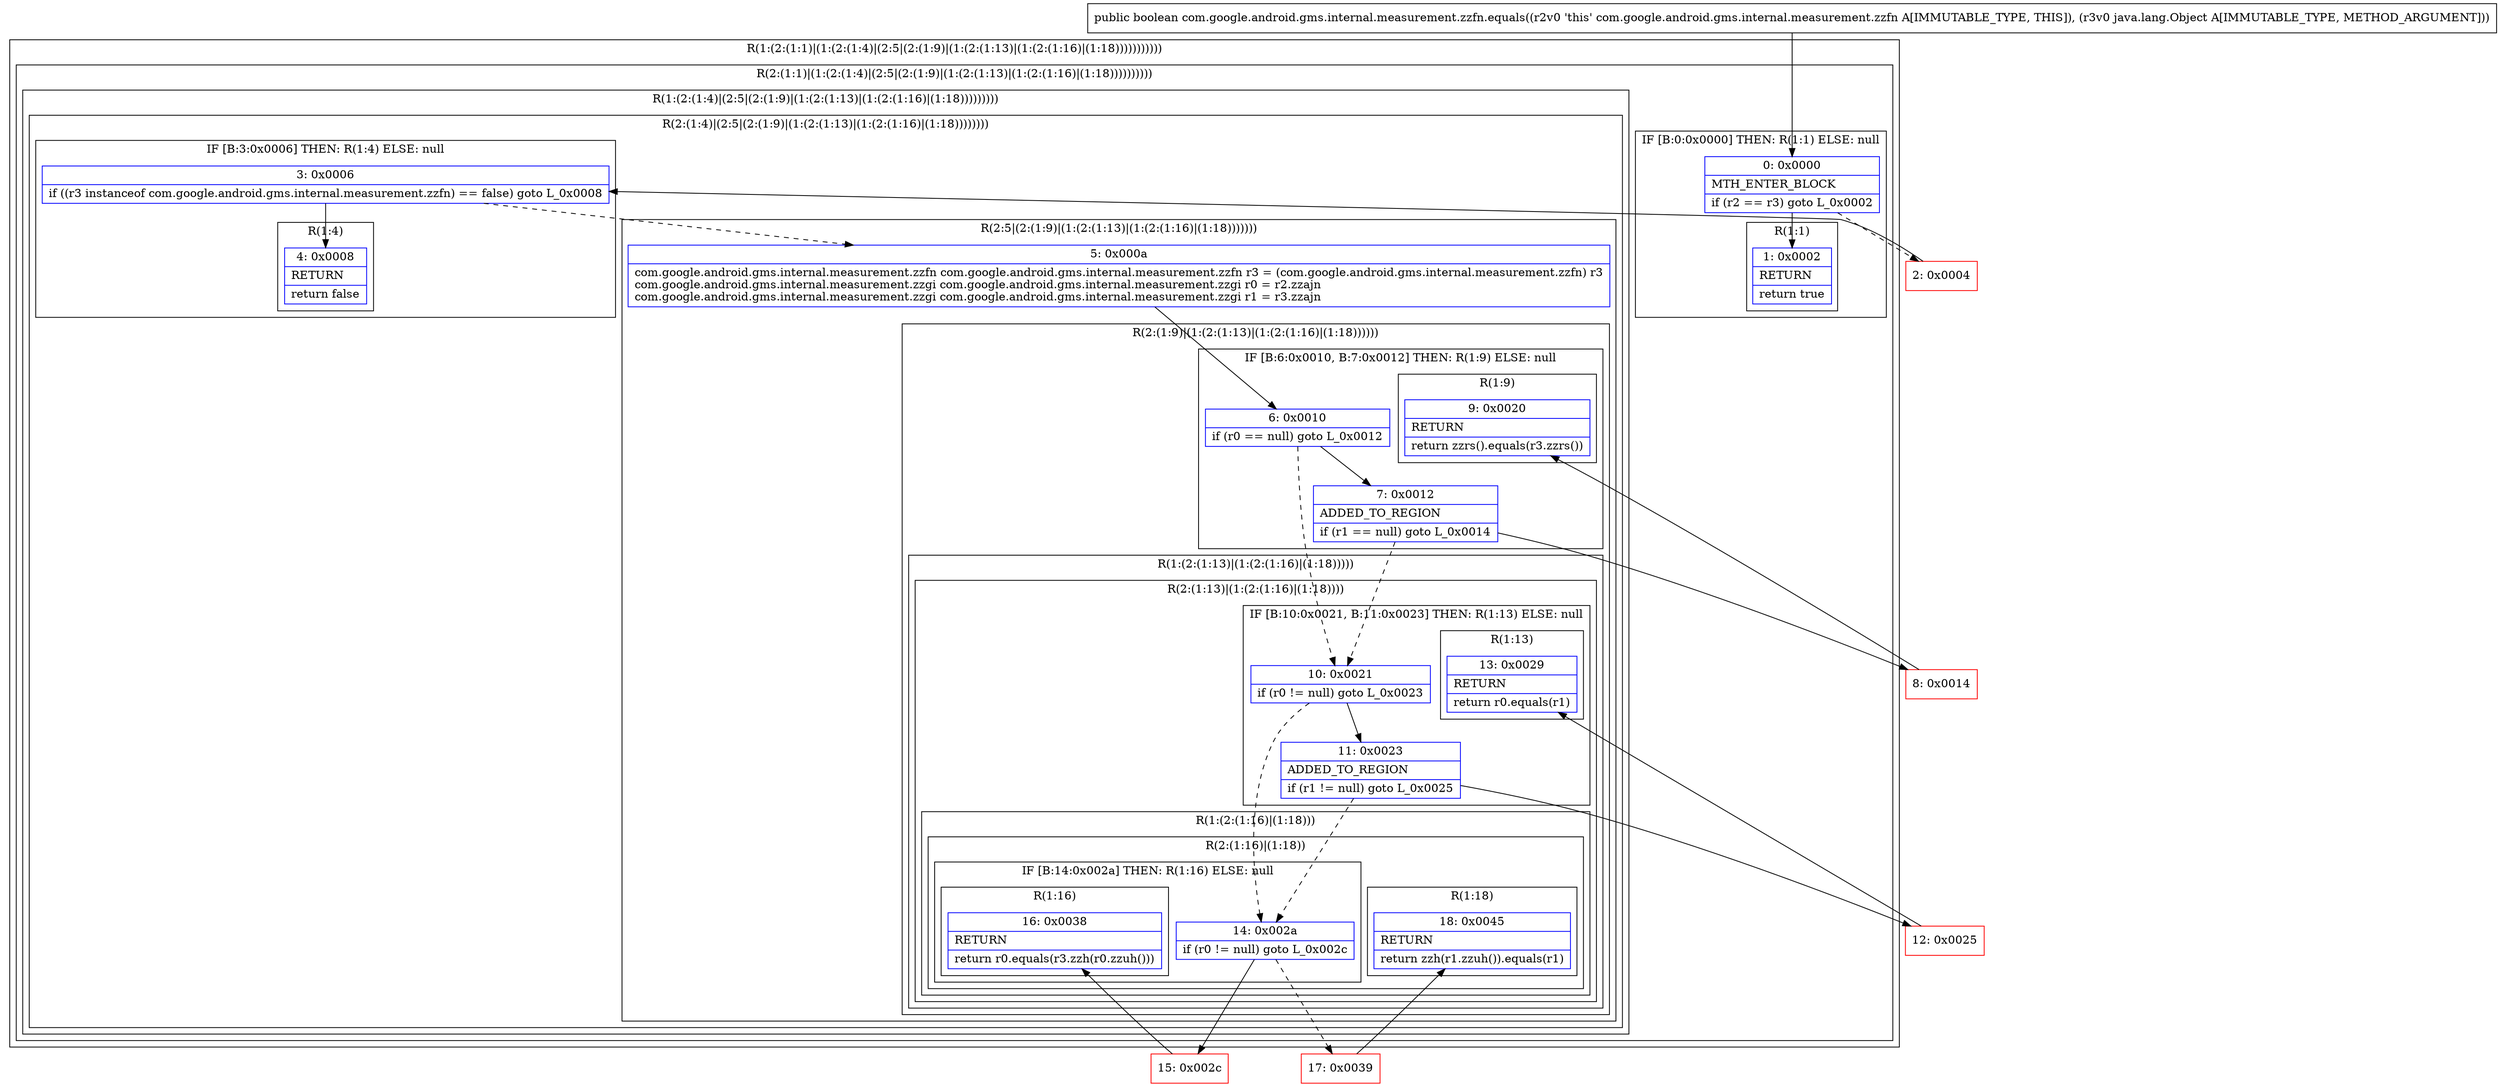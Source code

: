 digraph "CFG forcom.google.android.gms.internal.measurement.zzfn.equals(Ljava\/lang\/Object;)Z" {
subgraph cluster_Region_1847278561 {
label = "R(1:(2:(1:1)|(1:(2:(1:4)|(2:5|(2:(1:9)|(1:(2:(1:13)|(1:(2:(1:16)|(1:18)))))))))))";
node [shape=record,color=blue];
subgraph cluster_Region_225932364 {
label = "R(2:(1:1)|(1:(2:(1:4)|(2:5|(2:(1:9)|(1:(2:(1:13)|(1:(2:(1:16)|(1:18))))))))))";
node [shape=record,color=blue];
subgraph cluster_IfRegion_852892652 {
label = "IF [B:0:0x0000] THEN: R(1:1) ELSE: null";
node [shape=record,color=blue];
Node_0 [shape=record,label="{0\:\ 0x0000|MTH_ENTER_BLOCK\l|if (r2 == r3) goto L_0x0002\l}"];
subgraph cluster_Region_1621793664 {
label = "R(1:1)";
node [shape=record,color=blue];
Node_1 [shape=record,label="{1\:\ 0x0002|RETURN\l|return true\l}"];
}
}
subgraph cluster_Region_1473867847 {
label = "R(1:(2:(1:4)|(2:5|(2:(1:9)|(1:(2:(1:13)|(1:(2:(1:16)|(1:18)))))))))";
node [shape=record,color=blue];
subgraph cluster_Region_1639627748 {
label = "R(2:(1:4)|(2:5|(2:(1:9)|(1:(2:(1:13)|(1:(2:(1:16)|(1:18))))))))";
node [shape=record,color=blue];
subgraph cluster_IfRegion_1664210244 {
label = "IF [B:3:0x0006] THEN: R(1:4) ELSE: null";
node [shape=record,color=blue];
Node_3 [shape=record,label="{3\:\ 0x0006|if ((r3 instanceof com.google.android.gms.internal.measurement.zzfn) == false) goto L_0x0008\l}"];
subgraph cluster_Region_1475556409 {
label = "R(1:4)";
node [shape=record,color=blue];
Node_4 [shape=record,label="{4\:\ 0x0008|RETURN\l|return false\l}"];
}
}
subgraph cluster_Region_304737562 {
label = "R(2:5|(2:(1:9)|(1:(2:(1:13)|(1:(2:(1:16)|(1:18)))))))";
node [shape=record,color=blue];
Node_5 [shape=record,label="{5\:\ 0x000a|com.google.android.gms.internal.measurement.zzfn com.google.android.gms.internal.measurement.zzfn r3 = (com.google.android.gms.internal.measurement.zzfn) r3\lcom.google.android.gms.internal.measurement.zzgi com.google.android.gms.internal.measurement.zzgi r0 = r2.zzajn\lcom.google.android.gms.internal.measurement.zzgi com.google.android.gms.internal.measurement.zzgi r1 = r3.zzajn\l}"];
subgraph cluster_Region_1261714888 {
label = "R(2:(1:9)|(1:(2:(1:13)|(1:(2:(1:16)|(1:18))))))";
node [shape=record,color=blue];
subgraph cluster_IfRegion_558950851 {
label = "IF [B:6:0x0010, B:7:0x0012] THEN: R(1:9) ELSE: null";
node [shape=record,color=blue];
Node_6 [shape=record,label="{6\:\ 0x0010|if (r0 == null) goto L_0x0012\l}"];
Node_7 [shape=record,label="{7\:\ 0x0012|ADDED_TO_REGION\l|if (r1 == null) goto L_0x0014\l}"];
subgraph cluster_Region_541377019 {
label = "R(1:9)";
node [shape=record,color=blue];
Node_9 [shape=record,label="{9\:\ 0x0020|RETURN\l|return zzrs().equals(r3.zzrs())\l}"];
}
}
subgraph cluster_Region_2137377489 {
label = "R(1:(2:(1:13)|(1:(2:(1:16)|(1:18)))))";
node [shape=record,color=blue];
subgraph cluster_Region_303278988 {
label = "R(2:(1:13)|(1:(2:(1:16)|(1:18))))";
node [shape=record,color=blue];
subgraph cluster_IfRegion_2085388750 {
label = "IF [B:10:0x0021, B:11:0x0023] THEN: R(1:13) ELSE: null";
node [shape=record,color=blue];
Node_10 [shape=record,label="{10\:\ 0x0021|if (r0 != null) goto L_0x0023\l}"];
Node_11 [shape=record,label="{11\:\ 0x0023|ADDED_TO_REGION\l|if (r1 != null) goto L_0x0025\l}"];
subgraph cluster_Region_2055326885 {
label = "R(1:13)";
node [shape=record,color=blue];
Node_13 [shape=record,label="{13\:\ 0x0029|RETURN\l|return r0.equals(r1)\l}"];
}
}
subgraph cluster_Region_1544492811 {
label = "R(1:(2:(1:16)|(1:18)))";
node [shape=record,color=blue];
subgraph cluster_Region_910142271 {
label = "R(2:(1:16)|(1:18))";
node [shape=record,color=blue];
subgraph cluster_IfRegion_422776298 {
label = "IF [B:14:0x002a] THEN: R(1:16) ELSE: null";
node [shape=record,color=blue];
Node_14 [shape=record,label="{14\:\ 0x002a|if (r0 != null) goto L_0x002c\l}"];
subgraph cluster_Region_724115200 {
label = "R(1:16)";
node [shape=record,color=blue];
Node_16 [shape=record,label="{16\:\ 0x0038|RETURN\l|return r0.equals(r3.zzh(r0.zzuh()))\l}"];
}
}
subgraph cluster_Region_1057743358 {
label = "R(1:18)";
node [shape=record,color=blue];
Node_18 [shape=record,label="{18\:\ 0x0045|RETURN\l|return zzh(r1.zzuh()).equals(r1)\l}"];
}
}
}
}
}
}
}
}
}
}
}
Node_2 [shape=record,color=red,label="{2\:\ 0x0004}"];
Node_8 [shape=record,color=red,label="{8\:\ 0x0014}"];
Node_12 [shape=record,color=red,label="{12\:\ 0x0025}"];
Node_15 [shape=record,color=red,label="{15\:\ 0x002c}"];
Node_17 [shape=record,color=red,label="{17\:\ 0x0039}"];
MethodNode[shape=record,label="{public boolean com.google.android.gms.internal.measurement.zzfn.equals((r2v0 'this' com.google.android.gms.internal.measurement.zzfn A[IMMUTABLE_TYPE, THIS]), (r3v0 java.lang.Object A[IMMUTABLE_TYPE, METHOD_ARGUMENT])) }"];
MethodNode -> Node_0;
Node_0 -> Node_1;
Node_0 -> Node_2[style=dashed];
Node_3 -> Node_4;
Node_3 -> Node_5[style=dashed];
Node_5 -> Node_6;
Node_6 -> Node_7;
Node_6 -> Node_10[style=dashed];
Node_7 -> Node_8;
Node_7 -> Node_10[style=dashed];
Node_10 -> Node_11;
Node_10 -> Node_14[style=dashed];
Node_11 -> Node_12;
Node_11 -> Node_14[style=dashed];
Node_14 -> Node_15;
Node_14 -> Node_17[style=dashed];
Node_2 -> Node_3;
Node_8 -> Node_9;
Node_12 -> Node_13;
Node_15 -> Node_16;
Node_17 -> Node_18;
}


